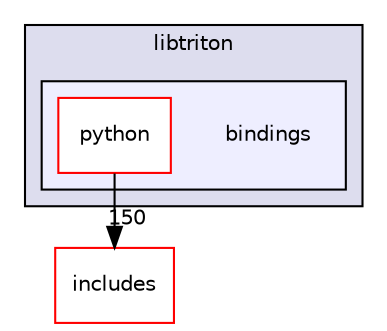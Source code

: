 digraph "/home/ubuntu/projects/pin-2.14/source/tools/Triton/src/libtriton/bindings" {
  compound=true
  node [ fontsize="10", fontname="Helvetica"];
  edge [ labelfontsize="10", labelfontname="Helvetica"];
  subgraph clusterdir_6826be0f3781bbf5456339e274d7c653 {
    graph [ bgcolor="#ddddee", pencolor="black", label="libtriton" fontname="Helvetica", fontsize="10", URL="dir_6826be0f3781bbf5456339e274d7c653.html"]
  subgraph clusterdir_98927eaed809121784a8363d998e0634 {
    graph [ bgcolor="#eeeeff", pencolor="black", label="" URL="dir_98927eaed809121784a8363d998e0634.html"];
    dir_98927eaed809121784a8363d998e0634 [shape=plaintext label="bindings"];
    dir_cd620cc27d99cd5acee30f3194b95f5b [shape=box label="python" color="red" fillcolor="white" style="filled" URL="dir_cd620cc27d99cd5acee30f3194b95f5b.html"];
  }
  }
  dir_0a436fc82d73b0b9b664d07557632391 [shape=box label="includes" fillcolor="white" style="filled" color="red" URL="dir_0a436fc82d73b0b9b664d07557632391.html"];
  dir_cd620cc27d99cd5acee30f3194b95f5b->dir_0a436fc82d73b0b9b664d07557632391 [headlabel="150", labeldistance=1.5 headhref="dir_000014_000024.html"];
}
